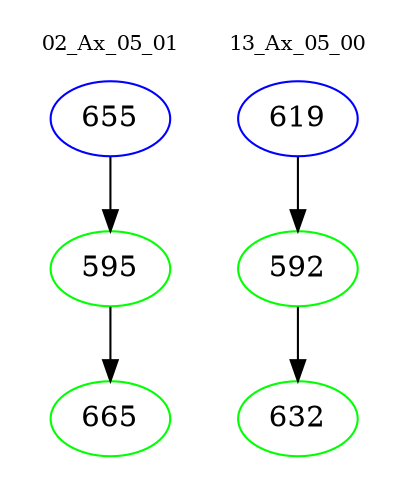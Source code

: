 digraph{
subgraph cluster_0 {
color = white
label = "02_Ax_05_01";
fontsize=10;
T0_655 [label="655", color="blue"]
T0_655 -> T0_595 [color="black"]
T0_595 [label="595", color="green"]
T0_595 -> T0_665 [color="black"]
T0_665 [label="665", color="green"]
}
subgraph cluster_1 {
color = white
label = "13_Ax_05_00";
fontsize=10;
T1_619 [label="619", color="blue"]
T1_619 -> T1_592 [color="black"]
T1_592 [label="592", color="green"]
T1_592 -> T1_632 [color="black"]
T1_632 [label="632", color="green"]
}
}
